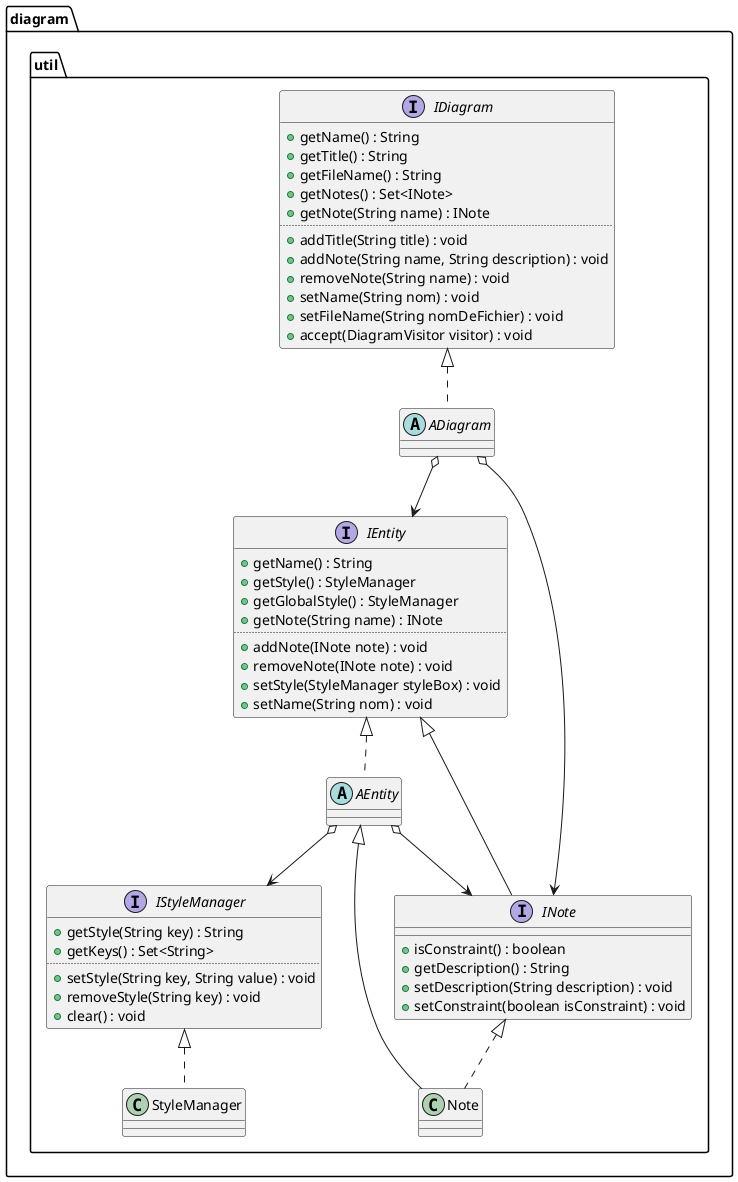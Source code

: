 @startuml

package diagram.util { 
' -------------------------------- umlreverse.model.diagram.util

interface IStyleManager {
	+getStyle(String key) : String
	+getKeys() : Set<String>
	..
	+setStyle(String key, String value) : void
	+removeStyle(String key) : void
	+clear() : void
}

class StyleManager implements IStyleManager

interface IDiagram {
	+getName() : String
	+getTitle() : String
	+getFileName() : String
	+getNotes() : Set<INote>
	+getNote(String name) : INote
	..
	+addTitle(String title) : void
	+addNote(String name, String description) : void
	+removeNote(String name) : void
	+setName(String nom) : void
	+setFileName(String nomDeFichier) : void
	+accept(DiagramVisitor visitor) : void
}

abstract class ADiagram implements IDiagram 

interface IEntity { 
	+getName() : String
	+getStyle() : StyleManager
	+getGlobalStyle() : StyleManager
	+getNote(String name) : INote
	..
	+addNote(INote note) : void
	+removeNote(INote note) : void
	+setStyle(StyleManager styleBox) : void
	+setName(String nom) : void
}
abstract class AEntity implements IEntity

interface INote extends IEntity {
	+isConstraint() : boolean
	+getDescription() : String
	+setDescription(String description) : void
	+setConstraint(boolean isConstraint) : void
}
class Note extends AEntity implements INote 

ADiagram o--> IEntity
ADiagram o--> INote
AEntity o--> INote
AEntity o--> IStyleManager
}
' --------------------------------------------------------- fin package util

@enduml
